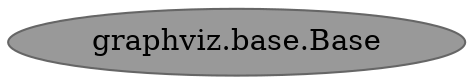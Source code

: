 digraph "graphviz.base.Base"
{
 
  bgcolor="transparent";
  edge [fontname=Helvetica,fontsize=10,labelfontname=Helvetica,labelfontsize=10];#  node [fontname=Helvetica,fontsize=10,shape=box,height=!.2,width=0.4];
  rankdir="LR";
  Node1 [id="Node000001",label="graphviz.base.Base",height=0.2,width=0.4,color="gray40", fillcolor="grey60", style="filled", fontcolor="black",tooltip=" "];
}
